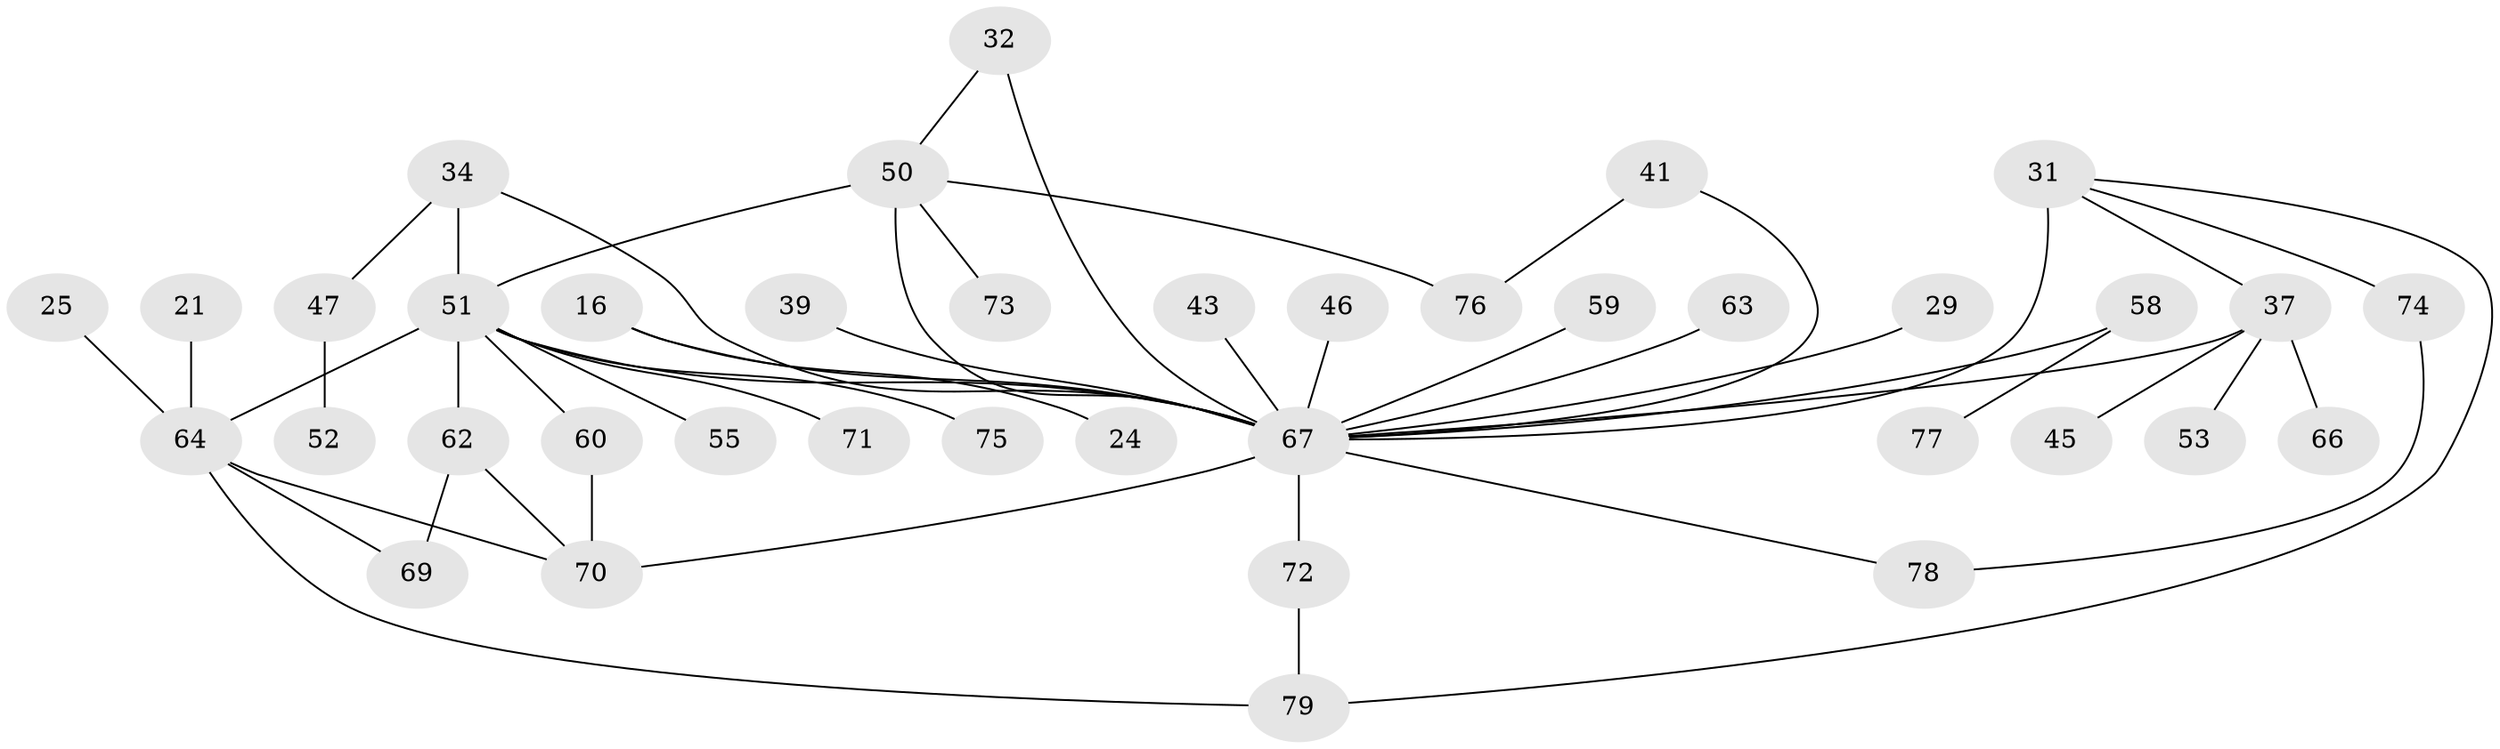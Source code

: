 // original degree distribution, {7: 0.02531645569620253, 8: 0.012658227848101266, 4: 0.11392405063291139, 3: 0.16455696202531644, 5: 0.06329113924050633, 6: 0.05063291139240506, 1: 0.25316455696202533, 2: 0.31645569620253167}
// Generated by graph-tools (version 1.1) at 2025/45/03/04/25 21:45:28]
// undirected, 39 vertices, 50 edges
graph export_dot {
graph [start="1"]
  node [color=gray90,style=filled];
  16;
  21;
  24;
  25;
  29;
  31 [super="+12"];
  32;
  34 [super="+18+28"];
  37 [super="+36"];
  39;
  41;
  43;
  45;
  46;
  47;
  50 [super="+3+8"];
  51 [super="+1+4+2+30"];
  52;
  53;
  55 [super="+38"];
  58;
  59;
  60;
  62 [super="+57"];
  63;
  64 [super="+11+6+7"];
  66;
  67 [super="+15+44+65+23"];
  69;
  70 [super="+40+56+61"];
  71;
  72 [super="+54"];
  73;
  74 [super="+68+49"];
  75;
  76;
  77;
  78;
  79 [super="+48"];
  16 -- 24;
  16 -- 67;
  21 -- 64;
  25 -- 64;
  29 -- 67;
  31 -- 74 [weight=2];
  31 -- 67 [weight=5];
  31 -- 79;
  31 -- 37;
  32 -- 50;
  32 -- 67;
  34 -- 47;
  34 -- 51;
  34 -- 67;
  37 -- 45;
  37 -- 53;
  37 -- 66;
  37 -- 67;
  39 -- 67;
  41 -- 76;
  41 -- 67;
  43 -- 67;
  46 -- 67;
  47 -- 52;
  50 -- 76;
  50 -- 73;
  50 -- 51 [weight=3];
  50 -- 67;
  51 -- 62 [weight=3];
  51 -- 55 [weight=2];
  51 -- 71;
  51 -- 60;
  51 -- 75;
  51 -- 64 [weight=2];
  51 -- 67 [weight=4];
  58 -- 77;
  58 -- 67;
  59 -- 67;
  60 -- 70;
  62 -- 70 [weight=2];
  62 -- 69;
  63 -- 67;
  64 -- 69;
  64 -- 70 [weight=2];
  64 -- 79;
  67 -- 70 [weight=3];
  67 -- 78;
  67 -- 72;
  72 -- 79;
  74 -- 78;
}
